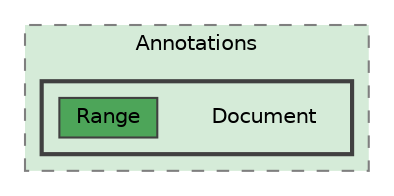 digraph "C:/Users/tkefauver/Source/Repos/MonkeyPaste/Common/MonkeyPaste.Common.Plugin/Models/Annotations/Document"
{
 // LATEX_PDF_SIZE
  bgcolor="transparent";
  edge [fontname=Helvetica,fontsize=10,labelfontname=Helvetica,labelfontsize=10];
  node [fontname=Helvetica,fontsize=10,shape=box,height=0.2,width=0.4];
  compound=true
  subgraph clusterdir_00466fe748853fe733639cc732ed812f {
    graph [ bgcolor="#d5ebd8", pencolor="grey50", label="Annotations", fontname=Helvetica,fontsize=10 style="filled,dashed", URL="dir_00466fe748853fe733639cc732ed812f.html",tooltip=""]
  subgraph clusterdir_5d1f72bf8f8730bd0b2e7da7873178ab {
    graph [ bgcolor="#d5ebd8", pencolor="grey25", label="", fontname=Helvetica,fontsize=10 style="filled,bold", URL="dir_5d1f72bf8f8730bd0b2e7da7873178ab.html",tooltip=""]
    dir_5d1f72bf8f8730bd0b2e7da7873178ab [shape=plaintext, label="Document"];
  dir_e6ccae65fa69a5a8dc60b8636b7786d5 [label="Range", fillcolor="#4da559", color="grey25", style="filled", URL="dir_e6ccae65fa69a5a8dc60b8636b7786d5.html",tooltip=""];
  }
  }
}

